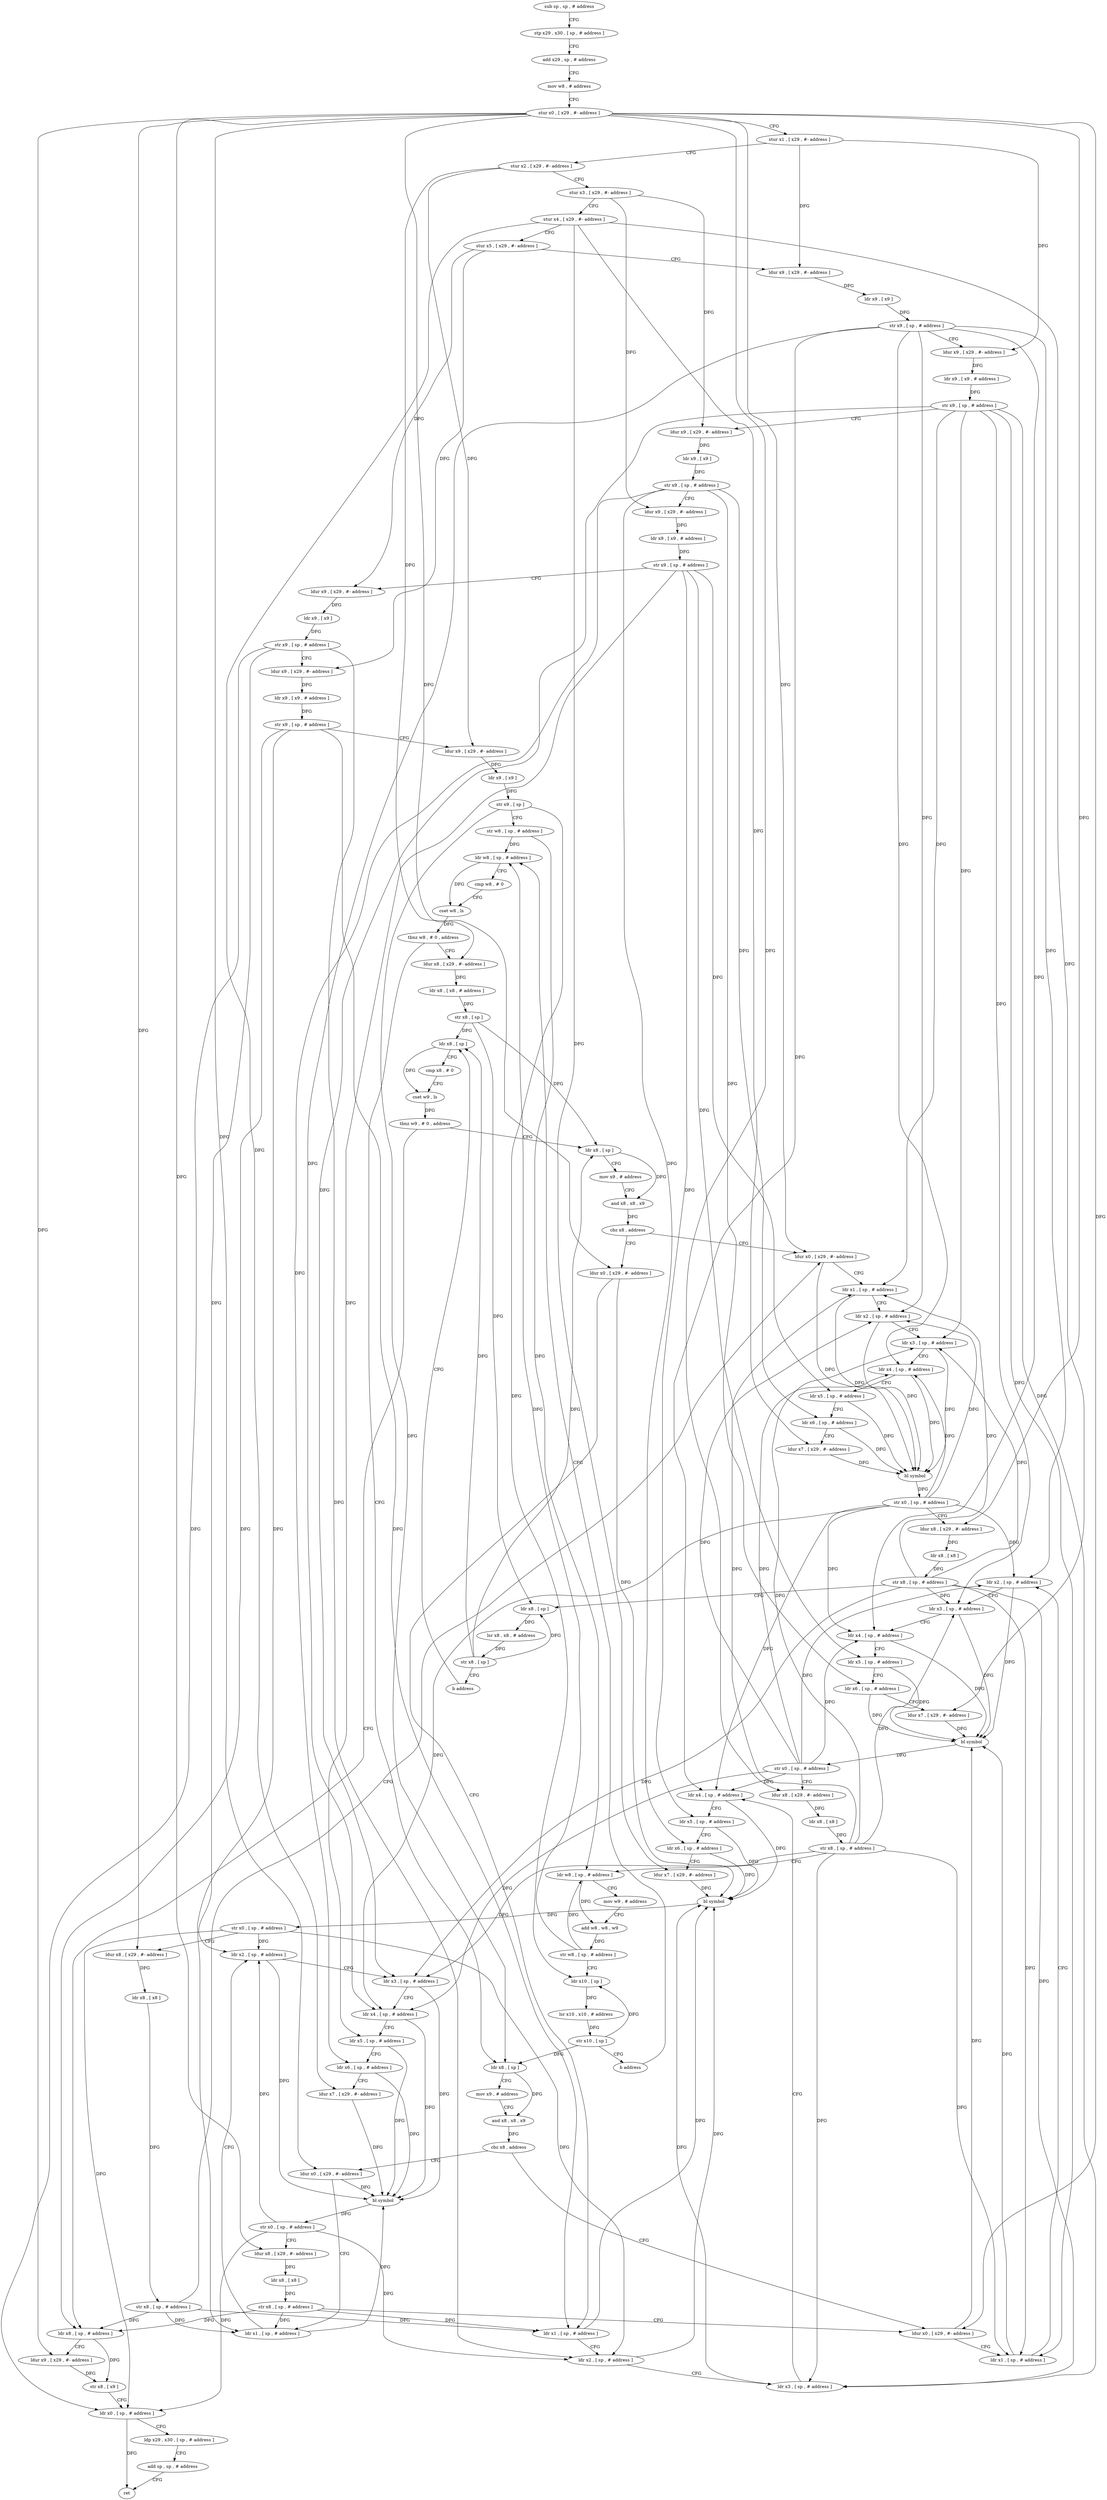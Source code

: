 digraph "func" {
"4218596" [label = "sub sp , sp , # address" ]
"4218600" [label = "stp x29 , x30 , [ sp , # address ]" ]
"4218604" [label = "add x29 , sp , # address" ]
"4218608" [label = "mov w8 , # address" ]
"4218612" [label = "stur x0 , [ x29 , #- address ]" ]
"4218616" [label = "stur x1 , [ x29 , #- address ]" ]
"4218620" [label = "stur x2 , [ x29 , #- address ]" ]
"4218624" [label = "stur x3 , [ x29 , #- address ]" ]
"4218628" [label = "stur x4 , [ x29 , #- address ]" ]
"4218632" [label = "stur x5 , [ x29 , #- address ]" ]
"4218636" [label = "ldur x9 , [ x29 , #- address ]" ]
"4218640" [label = "ldr x9 , [ x9 ]" ]
"4218644" [label = "str x9 , [ sp , # address ]" ]
"4218648" [label = "ldur x9 , [ x29 , #- address ]" ]
"4218652" [label = "ldr x9 , [ x9 , # address ]" ]
"4218656" [label = "str x9 , [ sp , # address ]" ]
"4218660" [label = "ldur x9 , [ x29 , #- address ]" ]
"4218664" [label = "ldr x9 , [ x9 ]" ]
"4218668" [label = "str x9 , [ sp , # address ]" ]
"4218672" [label = "ldur x9 , [ x29 , #- address ]" ]
"4218676" [label = "ldr x9 , [ x9 , # address ]" ]
"4218680" [label = "str x9 , [ sp , # address ]" ]
"4218684" [label = "ldur x9 , [ x29 , #- address ]" ]
"4218688" [label = "ldr x9 , [ x9 ]" ]
"4218692" [label = "str x9 , [ sp , # address ]" ]
"4218696" [label = "ldur x9 , [ x29 , #- address ]" ]
"4218700" [label = "ldr x9 , [ x9 , # address ]" ]
"4218704" [label = "str x9 , [ sp , # address ]" ]
"4218708" [label = "ldur x9 , [ x29 , #- address ]" ]
"4218712" [label = "ldr x9 , [ x9 ]" ]
"4218716" [label = "str x9 , [ sp ]" ]
"4218720" [label = "str w8 , [ sp , # address ]" ]
"4218724" [label = "ldr w8 , [ sp , # address ]" ]
"4218892" [label = "ldur x8 , [ x29 , #- address ]" ]
"4218896" [label = "ldr x8 , [ x8 , # address ]" ]
"4218900" [label = "str x8 , [ sp ]" ]
"4218904" [label = "ldr x8 , [ sp ]" ]
"4218740" [label = "ldr x8 , [ sp ]" ]
"4218744" [label = "mov x9 , # address" ]
"4218748" [label = "and x8 , x8 , x9" ]
"4218752" [label = "cbz x8 , address" ]
"4218808" [label = "ldur x0 , [ x29 , #- address ]" ]
"4218756" [label = "ldur x0 , [ x29 , #- address ]" ]
"4219056" [label = "ldr x8 , [ sp , # address ]" ]
"4219060" [label = "ldur x9 , [ x29 , #- address ]" ]
"4219064" [label = "str x8 , [ x9 ]" ]
"4219068" [label = "ldr x0 , [ sp , # address ]" ]
"4219072" [label = "ldp x29 , x30 , [ sp , # address ]" ]
"4219076" [label = "add sp , sp , # address" ]
"4219080" [label = "ret" ]
"4218920" [label = "ldr x8 , [ sp ]" ]
"4218924" [label = "mov x9 , # address" ]
"4218928" [label = "and x8 , x8 , x9" ]
"4218932" [label = "cbz x8 , address" ]
"4218988" [label = "ldur x0 , [ x29 , #- address ]" ]
"4218936" [label = "ldur x0 , [ x29 , #- address ]" ]
"4218812" [label = "ldr x1 , [ sp , # address ]" ]
"4218816" [label = "ldr x2 , [ sp , # address ]" ]
"4218820" [label = "ldr x3 , [ sp , # address ]" ]
"4218824" [label = "ldr x4 , [ sp , # address ]" ]
"4218828" [label = "ldr x5 , [ sp , # address ]" ]
"4218832" [label = "ldr x6 , [ sp , # address ]" ]
"4218836" [label = "ldur x7 , [ x29 , #- address ]" ]
"4218840" [label = "bl symbol" ]
"4218844" [label = "str x0 , [ sp , # address ]" ]
"4218848" [label = "ldur x8 , [ x29 , #- address ]" ]
"4218852" [label = "ldr x8 , [ x8 ]" ]
"4218856" [label = "str x8 , [ sp , # address ]" ]
"4218860" [label = "ldr w8 , [ sp , # address ]" ]
"4218864" [label = "mov w9 , # address" ]
"4218868" [label = "add w8 , w8 , w9" ]
"4218872" [label = "str w8 , [ sp , # address ]" ]
"4218876" [label = "ldr x10 , [ sp ]" ]
"4218880" [label = "lsr x10 , x10 , # address" ]
"4218884" [label = "str x10 , [ sp ]" ]
"4218888" [label = "b address" ]
"4218760" [label = "ldr x1 , [ sp , # address ]" ]
"4218764" [label = "ldr x2 , [ sp , # address ]" ]
"4218768" [label = "ldr x3 , [ sp , # address ]" ]
"4218772" [label = "ldr x4 , [ sp , # address ]" ]
"4218776" [label = "ldr x5 , [ sp , # address ]" ]
"4218780" [label = "ldr x6 , [ sp , # address ]" ]
"4218784" [label = "ldur x7 , [ x29 , #- address ]" ]
"4218788" [label = "bl symbol" ]
"4218792" [label = "str x0 , [ sp , # address ]" ]
"4218796" [label = "ldur x8 , [ x29 , #- address ]" ]
"4218800" [label = "ldr x8 , [ x8 ]" ]
"4218804" [label = "str x8 , [ sp , # address ]" ]
"4218992" [label = "ldr x1 , [ sp , # address ]" ]
"4218996" [label = "ldr x2 , [ sp , # address ]" ]
"4219000" [label = "ldr x3 , [ sp , # address ]" ]
"4219004" [label = "ldr x4 , [ sp , # address ]" ]
"4219008" [label = "ldr x5 , [ sp , # address ]" ]
"4219012" [label = "ldr x6 , [ sp , # address ]" ]
"4219016" [label = "ldur x7 , [ x29 , #- address ]" ]
"4219020" [label = "bl symbol" ]
"4219024" [label = "str x0 , [ sp , # address ]" ]
"4219028" [label = "ldur x8 , [ x29 , #- address ]" ]
"4219032" [label = "ldr x8 , [ x8 ]" ]
"4219036" [label = "str x8 , [ sp , # address ]" ]
"4219040" [label = "ldr x8 , [ sp ]" ]
"4219044" [label = "lsr x8 , x8 , # address" ]
"4219048" [label = "str x8 , [ sp ]" ]
"4219052" [label = "b address" ]
"4218940" [label = "ldr x1 , [ sp , # address ]" ]
"4218944" [label = "ldr x2 , [ sp , # address ]" ]
"4218948" [label = "ldr x3 , [ sp , # address ]" ]
"4218952" [label = "ldr x4 , [ sp , # address ]" ]
"4218956" [label = "ldr x5 , [ sp , # address ]" ]
"4218960" [label = "ldr x6 , [ sp , # address ]" ]
"4218964" [label = "ldur x7 , [ x29 , #- address ]" ]
"4218968" [label = "bl symbol" ]
"4218972" [label = "str x0 , [ sp , # address ]" ]
"4218976" [label = "ldur x8 , [ x29 , #- address ]" ]
"4218980" [label = "ldr x8 , [ x8 ]" ]
"4218984" [label = "str x8 , [ sp , # address ]" ]
"4218728" [label = "cmp w8 , # 0" ]
"4218732" [label = "cset w8 , ls" ]
"4218736" [label = "tbnz w8 , # 0 , address" ]
"4218908" [label = "cmp x8 , # 0" ]
"4218912" [label = "cset w9 , ls" ]
"4218916" [label = "tbnz w9 , # 0 , address" ]
"4218596" -> "4218600" [ label = "CFG" ]
"4218600" -> "4218604" [ label = "CFG" ]
"4218604" -> "4218608" [ label = "CFG" ]
"4218608" -> "4218612" [ label = "CFG" ]
"4218612" -> "4218616" [ label = "CFG" ]
"4218612" -> "4218808" [ label = "DFG" ]
"4218612" -> "4218848" [ label = "DFG" ]
"4218612" -> "4218756" [ label = "DFG" ]
"4218612" -> "4218796" [ label = "DFG" ]
"4218612" -> "4219060" [ label = "DFG" ]
"4218612" -> "4218988" [ label = "DFG" ]
"4218612" -> "4219028" [ label = "DFG" ]
"4218612" -> "4218936" [ label = "DFG" ]
"4218612" -> "4218976" [ label = "DFG" ]
"4218616" -> "4218620" [ label = "CFG" ]
"4218616" -> "4218636" [ label = "DFG" ]
"4218616" -> "4218648" [ label = "DFG" ]
"4218620" -> "4218624" [ label = "CFG" ]
"4218620" -> "4218708" [ label = "DFG" ]
"4218620" -> "4218892" [ label = "DFG" ]
"4218624" -> "4218628" [ label = "CFG" ]
"4218624" -> "4218660" [ label = "DFG" ]
"4218624" -> "4218672" [ label = "DFG" ]
"4218628" -> "4218632" [ label = "CFG" ]
"4218628" -> "4218836" [ label = "DFG" ]
"4218628" -> "4218784" [ label = "DFG" ]
"4218628" -> "4219016" [ label = "DFG" ]
"4218628" -> "4218964" [ label = "DFG" ]
"4218632" -> "4218636" [ label = "CFG" ]
"4218632" -> "4218684" [ label = "DFG" ]
"4218632" -> "4218696" [ label = "DFG" ]
"4218636" -> "4218640" [ label = "DFG" ]
"4218640" -> "4218644" [ label = "DFG" ]
"4218644" -> "4218648" [ label = "CFG" ]
"4218644" -> "4218816" [ label = "DFG" ]
"4218644" -> "4218824" [ label = "DFG" ]
"4218644" -> "4218772" [ label = "DFG" ]
"4218644" -> "4218996" [ label = "DFG" ]
"4218644" -> "4219004" [ label = "DFG" ]
"4218644" -> "4218952" [ label = "DFG" ]
"4218648" -> "4218652" [ label = "DFG" ]
"4218652" -> "4218656" [ label = "DFG" ]
"4218656" -> "4218660" [ label = "CFG" ]
"4218656" -> "4218812" [ label = "DFG" ]
"4218656" -> "4218820" [ label = "DFG" ]
"4218656" -> "4218768" [ label = "DFG" ]
"4218656" -> "4218992" [ label = "DFG" ]
"4218656" -> "4219000" [ label = "DFG" ]
"4218656" -> "4218948" [ label = "DFG" ]
"4218660" -> "4218664" [ label = "DFG" ]
"4218664" -> "4218668" [ label = "DFG" ]
"4218668" -> "4218672" [ label = "CFG" ]
"4218668" -> "4218832" [ label = "DFG" ]
"4218668" -> "4218780" [ label = "DFG" ]
"4218668" -> "4219012" [ label = "DFG" ]
"4218668" -> "4218960" [ label = "DFG" ]
"4218672" -> "4218676" [ label = "DFG" ]
"4218676" -> "4218680" [ label = "DFG" ]
"4218680" -> "4218684" [ label = "CFG" ]
"4218680" -> "4218828" [ label = "DFG" ]
"4218680" -> "4218776" [ label = "DFG" ]
"4218680" -> "4219008" [ label = "DFG" ]
"4218680" -> "4218956" [ label = "DFG" ]
"4218684" -> "4218688" [ label = "DFG" ]
"4218688" -> "4218692" [ label = "DFG" ]
"4218692" -> "4218696" [ label = "CFG" ]
"4218692" -> "4218764" [ label = "DFG" ]
"4218692" -> "4219068" [ label = "DFG" ]
"4218692" -> "4218944" [ label = "DFG" ]
"4218696" -> "4218700" [ label = "DFG" ]
"4218700" -> "4218704" [ label = "DFG" ]
"4218704" -> "4218708" [ label = "CFG" ]
"4218704" -> "4218760" [ label = "DFG" ]
"4218704" -> "4219056" [ label = "DFG" ]
"4218704" -> "4218940" [ label = "DFG" ]
"4218708" -> "4218712" [ label = "DFG" ]
"4218712" -> "4218716" [ label = "DFG" ]
"4218716" -> "4218720" [ label = "CFG" ]
"4218716" -> "4218740" [ label = "DFG" ]
"4218716" -> "4218876" [ label = "DFG" ]
"4218720" -> "4218724" [ label = "DFG" ]
"4218720" -> "4218860" [ label = "DFG" ]
"4218724" -> "4218728" [ label = "CFG" ]
"4218724" -> "4218732" [ label = "DFG" ]
"4218892" -> "4218896" [ label = "DFG" ]
"4218896" -> "4218900" [ label = "DFG" ]
"4218900" -> "4218904" [ label = "DFG" ]
"4218900" -> "4218920" [ label = "DFG" ]
"4218900" -> "4219040" [ label = "DFG" ]
"4218904" -> "4218908" [ label = "CFG" ]
"4218904" -> "4218912" [ label = "DFG" ]
"4218740" -> "4218744" [ label = "CFG" ]
"4218740" -> "4218748" [ label = "DFG" ]
"4218744" -> "4218748" [ label = "CFG" ]
"4218748" -> "4218752" [ label = "DFG" ]
"4218752" -> "4218808" [ label = "CFG" ]
"4218752" -> "4218756" [ label = "CFG" ]
"4218808" -> "4218812" [ label = "CFG" ]
"4218808" -> "4218840" [ label = "DFG" ]
"4218756" -> "4218760" [ label = "CFG" ]
"4218756" -> "4218788" [ label = "DFG" ]
"4219056" -> "4219060" [ label = "CFG" ]
"4219056" -> "4219064" [ label = "DFG" ]
"4219060" -> "4219064" [ label = "DFG" ]
"4219064" -> "4219068" [ label = "CFG" ]
"4219068" -> "4219072" [ label = "CFG" ]
"4219068" -> "4219080" [ label = "DFG" ]
"4219072" -> "4219076" [ label = "CFG" ]
"4219076" -> "4219080" [ label = "CFG" ]
"4218920" -> "4218924" [ label = "CFG" ]
"4218920" -> "4218928" [ label = "DFG" ]
"4218924" -> "4218928" [ label = "CFG" ]
"4218928" -> "4218932" [ label = "DFG" ]
"4218932" -> "4218988" [ label = "CFG" ]
"4218932" -> "4218936" [ label = "CFG" ]
"4218988" -> "4218992" [ label = "CFG" ]
"4218988" -> "4219020" [ label = "DFG" ]
"4218936" -> "4218940" [ label = "CFG" ]
"4218936" -> "4218968" [ label = "DFG" ]
"4218812" -> "4218816" [ label = "CFG" ]
"4218812" -> "4218840" [ label = "DFG" ]
"4218816" -> "4218820" [ label = "CFG" ]
"4218816" -> "4218840" [ label = "DFG" ]
"4218820" -> "4218824" [ label = "CFG" ]
"4218820" -> "4218840" [ label = "DFG" ]
"4218824" -> "4218828" [ label = "CFG" ]
"4218824" -> "4218840" [ label = "DFG" ]
"4218828" -> "4218832" [ label = "CFG" ]
"4218828" -> "4218840" [ label = "DFG" ]
"4218832" -> "4218836" [ label = "CFG" ]
"4218832" -> "4218840" [ label = "DFG" ]
"4218836" -> "4218840" [ label = "DFG" ]
"4218840" -> "4218844" [ label = "DFG" ]
"4218844" -> "4218848" [ label = "CFG" ]
"4218844" -> "4218816" [ label = "DFG" ]
"4218844" -> "4218824" [ label = "DFG" ]
"4218844" -> "4218772" [ label = "DFG" ]
"4218844" -> "4218996" [ label = "DFG" ]
"4218844" -> "4219004" [ label = "DFG" ]
"4218844" -> "4218952" [ label = "DFG" ]
"4218848" -> "4218852" [ label = "DFG" ]
"4218852" -> "4218856" [ label = "DFG" ]
"4218856" -> "4218860" [ label = "CFG" ]
"4218856" -> "4218812" [ label = "DFG" ]
"4218856" -> "4218820" [ label = "DFG" ]
"4218856" -> "4218768" [ label = "DFG" ]
"4218856" -> "4218992" [ label = "DFG" ]
"4218856" -> "4219000" [ label = "DFG" ]
"4218856" -> "4218948" [ label = "DFG" ]
"4218860" -> "4218864" [ label = "CFG" ]
"4218860" -> "4218868" [ label = "DFG" ]
"4218864" -> "4218868" [ label = "CFG" ]
"4218868" -> "4218872" [ label = "DFG" ]
"4218872" -> "4218876" [ label = "CFG" ]
"4218872" -> "4218724" [ label = "DFG" ]
"4218872" -> "4218860" [ label = "DFG" ]
"4218876" -> "4218880" [ label = "DFG" ]
"4218880" -> "4218884" [ label = "DFG" ]
"4218884" -> "4218888" [ label = "CFG" ]
"4218884" -> "4218740" [ label = "DFG" ]
"4218884" -> "4218876" [ label = "DFG" ]
"4218888" -> "4218724" [ label = "CFG" ]
"4218760" -> "4218764" [ label = "CFG" ]
"4218760" -> "4218788" [ label = "DFG" ]
"4218764" -> "4218768" [ label = "CFG" ]
"4218764" -> "4218788" [ label = "DFG" ]
"4218768" -> "4218772" [ label = "CFG" ]
"4218768" -> "4218788" [ label = "DFG" ]
"4218772" -> "4218776" [ label = "CFG" ]
"4218772" -> "4218788" [ label = "DFG" ]
"4218776" -> "4218780" [ label = "CFG" ]
"4218776" -> "4218788" [ label = "DFG" ]
"4218780" -> "4218784" [ label = "CFG" ]
"4218780" -> "4218788" [ label = "DFG" ]
"4218784" -> "4218788" [ label = "DFG" ]
"4218788" -> "4218792" [ label = "DFG" ]
"4218792" -> "4218796" [ label = "CFG" ]
"4218792" -> "4218764" [ label = "DFG" ]
"4218792" -> "4219068" [ label = "DFG" ]
"4218792" -> "4218944" [ label = "DFG" ]
"4218796" -> "4218800" [ label = "DFG" ]
"4218800" -> "4218804" [ label = "DFG" ]
"4218804" -> "4218808" [ label = "CFG" ]
"4218804" -> "4218760" [ label = "DFG" ]
"4218804" -> "4219056" [ label = "DFG" ]
"4218804" -> "4218940" [ label = "DFG" ]
"4218992" -> "4218996" [ label = "CFG" ]
"4218992" -> "4219020" [ label = "DFG" ]
"4218996" -> "4219000" [ label = "CFG" ]
"4218996" -> "4219020" [ label = "DFG" ]
"4219000" -> "4219004" [ label = "CFG" ]
"4219000" -> "4219020" [ label = "DFG" ]
"4219004" -> "4219008" [ label = "CFG" ]
"4219004" -> "4219020" [ label = "DFG" ]
"4219008" -> "4219012" [ label = "CFG" ]
"4219008" -> "4219020" [ label = "DFG" ]
"4219012" -> "4219016" [ label = "CFG" ]
"4219012" -> "4219020" [ label = "DFG" ]
"4219016" -> "4219020" [ label = "DFG" ]
"4219020" -> "4219024" [ label = "DFG" ]
"4219024" -> "4219028" [ label = "CFG" ]
"4219024" -> "4218816" [ label = "DFG" ]
"4219024" -> "4218824" [ label = "DFG" ]
"4219024" -> "4218772" [ label = "DFG" ]
"4219024" -> "4218996" [ label = "DFG" ]
"4219024" -> "4219004" [ label = "DFG" ]
"4219024" -> "4218952" [ label = "DFG" ]
"4219028" -> "4219032" [ label = "DFG" ]
"4219032" -> "4219036" [ label = "DFG" ]
"4219036" -> "4219040" [ label = "CFG" ]
"4219036" -> "4218812" [ label = "DFG" ]
"4219036" -> "4218820" [ label = "DFG" ]
"4219036" -> "4218768" [ label = "DFG" ]
"4219036" -> "4218992" [ label = "DFG" ]
"4219036" -> "4219000" [ label = "DFG" ]
"4219036" -> "4218948" [ label = "DFG" ]
"4219040" -> "4219044" [ label = "DFG" ]
"4219044" -> "4219048" [ label = "DFG" ]
"4219048" -> "4219052" [ label = "CFG" ]
"4219048" -> "4218904" [ label = "DFG" ]
"4219048" -> "4218920" [ label = "DFG" ]
"4219048" -> "4219040" [ label = "DFG" ]
"4219052" -> "4218904" [ label = "CFG" ]
"4218940" -> "4218944" [ label = "CFG" ]
"4218940" -> "4218968" [ label = "DFG" ]
"4218944" -> "4218948" [ label = "CFG" ]
"4218944" -> "4218968" [ label = "DFG" ]
"4218948" -> "4218952" [ label = "CFG" ]
"4218948" -> "4218968" [ label = "DFG" ]
"4218952" -> "4218956" [ label = "CFG" ]
"4218952" -> "4218968" [ label = "DFG" ]
"4218956" -> "4218960" [ label = "CFG" ]
"4218956" -> "4218968" [ label = "DFG" ]
"4218960" -> "4218964" [ label = "CFG" ]
"4218960" -> "4218968" [ label = "DFG" ]
"4218964" -> "4218968" [ label = "DFG" ]
"4218968" -> "4218972" [ label = "DFG" ]
"4218972" -> "4218976" [ label = "CFG" ]
"4218972" -> "4218764" [ label = "DFG" ]
"4218972" -> "4219068" [ label = "DFG" ]
"4218972" -> "4218944" [ label = "DFG" ]
"4218976" -> "4218980" [ label = "DFG" ]
"4218980" -> "4218984" [ label = "DFG" ]
"4218984" -> "4218988" [ label = "CFG" ]
"4218984" -> "4218760" [ label = "DFG" ]
"4218984" -> "4219056" [ label = "DFG" ]
"4218984" -> "4218940" [ label = "DFG" ]
"4218728" -> "4218732" [ label = "CFG" ]
"4218732" -> "4218736" [ label = "DFG" ]
"4218736" -> "4218892" [ label = "CFG" ]
"4218736" -> "4218740" [ label = "CFG" ]
"4218908" -> "4218912" [ label = "CFG" ]
"4218912" -> "4218916" [ label = "DFG" ]
"4218916" -> "4219056" [ label = "CFG" ]
"4218916" -> "4218920" [ label = "CFG" ]
}
